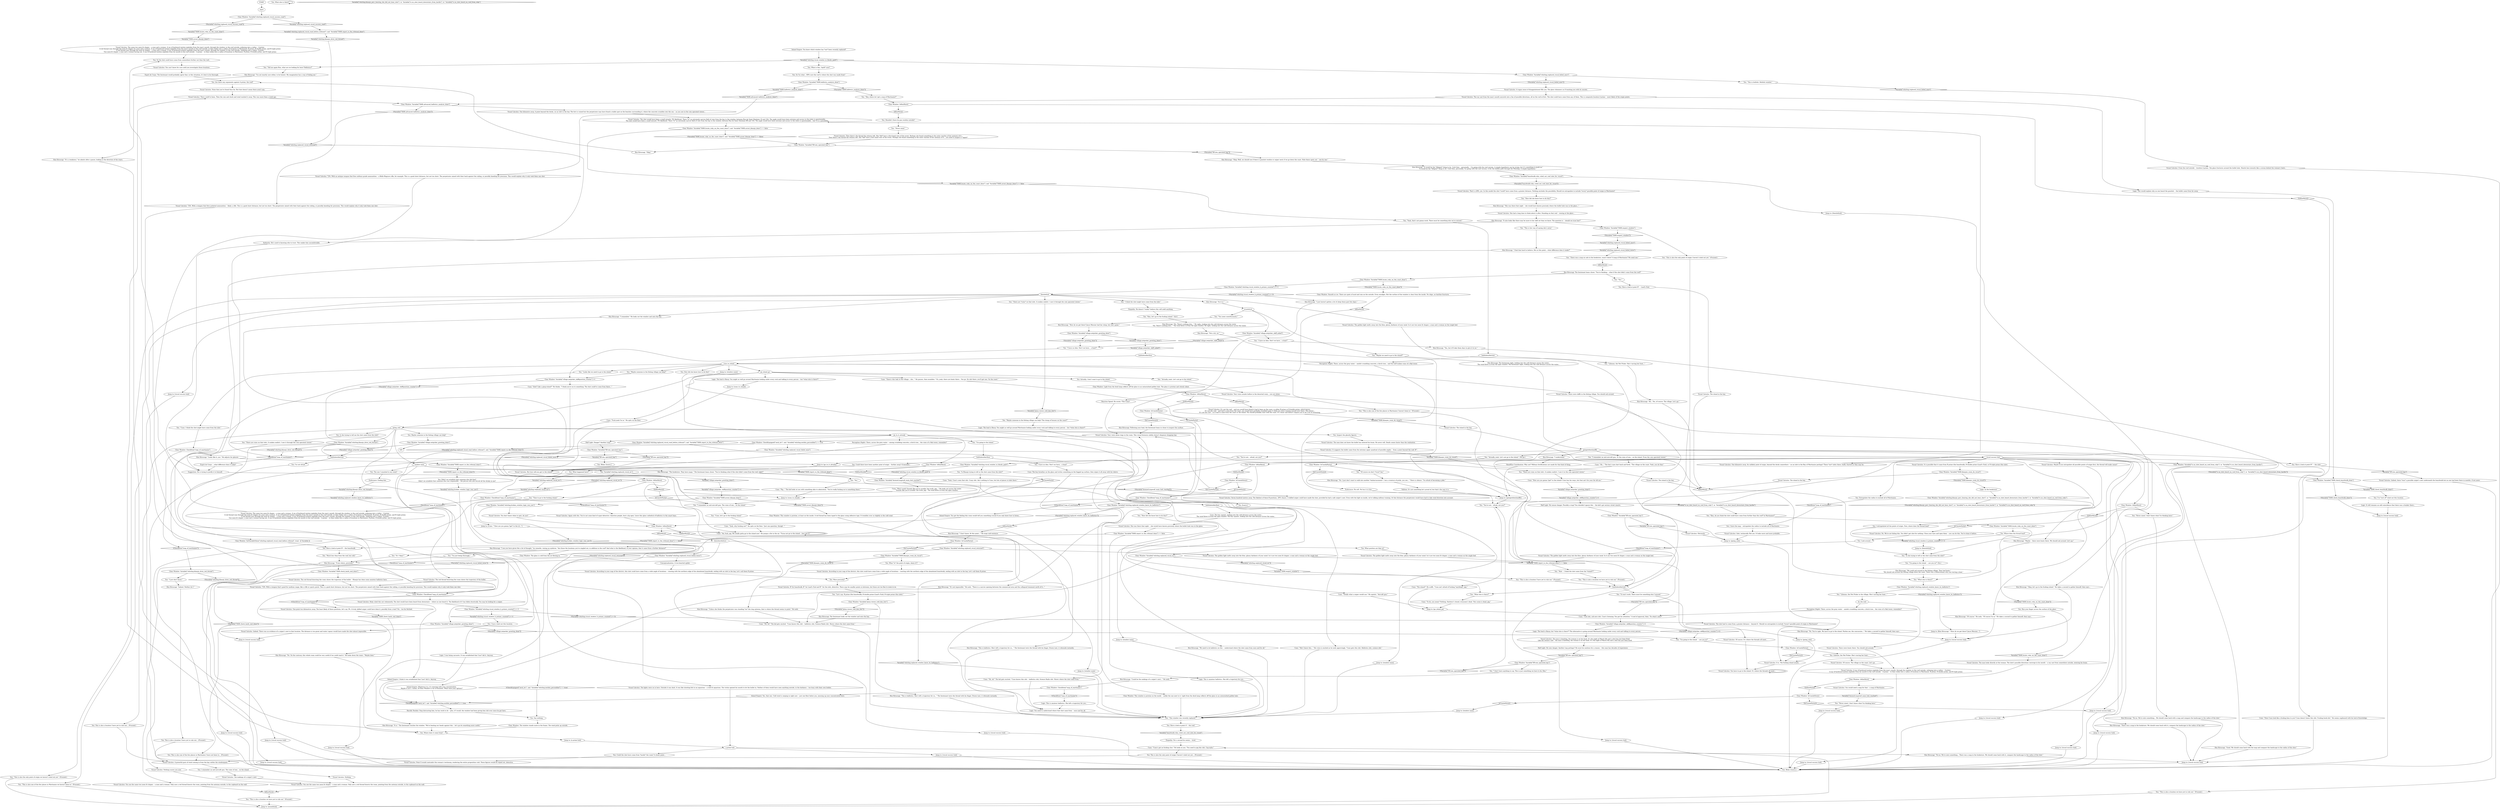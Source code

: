 # WHIRLING F3 / CLEAR WINDOW VISCAL DIFFICULT
# This window has been recently replaced. High perception to notice. This dialogue gets a viscal and becomes trivial once someone admits Assassination
# ==================================================
digraph G {
	  0 [label="START"];
	  1 [label="input"];
	  2 [label="Clear Window: IsCunoInParty()"];
	  3 [label="IsCunoInParty()", shape=diamond];
	  4 [label="!(IsCunoInParty())", shape=diamond];
	  5 [label="Cuno: \"Shit I know this...\" His voice is excited as he nods approvingly. \"Cuno gets this shit. Ballistics shit, science shit.\""];
	  6 [label="Kim Kitsuragi: \"Indeed. Neither do I.\""];
	  7 [label="Visual Calculus: A powerful gust of wind coming in from the bay rattles the windowpane."];
	  8 [label="Visual Calculus: A vague sense of disappointment fills you. The glass shimmers as if taunting you with its secrets."];
	  9 [label="Kim Kitsuragi: \"No. On the contrary, this whole room could be very useful if we could read it.\" He looks down the stairs. \"Maybe later.\""];
	  10 [label="Clear Window: The window stands mute in the frame. The wind picks up outside."];
	  11 [label="Visual Calculus: 72%. With an antique weapon that fires military-grade ammunition -- a Belle-Magrave rifle, for example. This is a good short distance, but not too short. The perpetrator aimed with their back against the railing, or possibly kneeling for precision. This would explain why it only took them one shot."];
	  12 [label="Kim Kitsuragi: The lieutenant leans closer. \"You're thinking -- what if the shot didn't come from the roof?\""];
	  13 [label="Visual Calculus: B' for boardwalk; B'' for Land's End and B''' for the islet, detective. There may be smaller points in between, but those are too fine to zoom in on."];
	  14 [label="Jump to: [viscal success hub]"];
	  15 [label="You: \"It's *okay*.\""];
	  16 [label="Visual Calculus: None that you've found thus far. But that doesn't mean there aren't any."];
	  17 [label="You: I've *sort of* ruled out this location."];
	  18 [label="You: \"Maybe we need to go to the island?\""];
	  19 [label="Jump to: [goingtotheislandffs]"];
	  20 [label="Visual Calculus: The makings of a sniper's nest."];
	  21 [label="bobthebuilderhub"];
	  22 [label="You: \"I think the shot might have come from the islet.\""];
	  23 [label="Visual Calculus: She had a long time to think about it after. Standing on that roof -- staring at the glass..."];
	  24 [label="Clear Window: Smooth as ice. There are spots of mud and rain on the outside. Even smudges. But the surface of the window is clear from the inside. No chips, no hairline fractures."];
	  25 [label="Logic: I was being sarcastic. It was established that *you* did it. Anyway."];
	  26 [label="Jump to: [window main]"];
	  27 [label="Kim Kitsuragi: \"It's a weakness,\" he admits after a pause, looking in the direction of the stairs."];
	  28 [label="You: Have a look at point B''' -- the islet."];
	  29 [label="Visual Calculus: The shot would have been a small miracle: 5% likelihood. There *is* an extremely narrow field of view from the bay to the window, between Rue de Saint Ghislaine 10 and 33A. The angle would have been extreme and access to the islets is questionable...\nThe shot would have been a small miracle: 5% likelihood. There *is* an extremely narrow field of view from the bay to the window, between Rue de Saint Ghislaine 8B and 33A. The angle would have been extreme and access to the islets is questionable... but! It is a possibility."];
	  30 [label="Visual Calculus: The shot had to come from a greater distance -- beyond A'. Should we extrapolate to include *every* possible point of origin in Martinaise?"];
	  31 [label="Kim Kitsuragi: \"It also looks like there may be more to her skill set than we know. The question is -- should we trust her?\""];
	  32 [label="You: \"Actually, yeah. Let's not go to the island.\" (No go.)"];
	  33 [label="Kim Kitsuragi: \"Yes, but it'll take them days to give it to us.\""];
	  34 [label="Kim Kitsuragi: \"I find that hard to believe. But at this point... what difference does it make?\""];
	  35 [label="You: \"I remember an anti-aircraft gun. Or the ruins of one... on the island. From the coin operated viewer.\""];
	  36 [label="You: \"Yes.\""];
	  37 [label="bobthebuilderfixes"];
	  38 [label="You: Is she trying to tell me the shot came from the islet?"];
	  39 [label="Jump to: [viscal success hub]"];
	  40 [label="Visual Calculus: You see the same two neon lit shapes -- a man and a woman. Only now a red thread bisects the room, pointing from the antenna outside, to the cupboard on the wall."];
	  41 [label="Horrific Necktie: Stop distracting him, he has work to do -- plus, if I recall, the window had been giving him shit ever since he got here."];
	  42 [label="Kim Kitsuragi: \"I'm not exactly sure either, to be honest. My imagination has a way of failing me.\""];
	  43 [label="You: \"Yes.\""];
	  44 [label="Jump to: [viscal success hub]"];
	  45 [label="You: More precisely?"];
	  46 [label="Visual Calculus: Indeed. There was no evidence of a sniper's nest in that location. The distance is too great and water vapour would have made the shot almost impossible."];
	  47 [label="Clear Window: Variable[\"whirling.viscal_window_b_primes_counted\"] >=3"];
	  48 [label="Variable[\"whirling.viscal_window_b_primes_counted\"] >=3", shape=diamond];
	  49 [label="!(Variable[\"whirling.viscal_window_b_primes_counted\"] >=3)", shape=diamond];
	  50 [label="You: \"You seem unenthusiastic.\""];
	  51 [label="Kim Kitsuragi: The lieutenant sighs, looking into the cold distance across the water...\nThe wind blows in from the open window. The lieutenant sighs, looking into the cold distance across the water... "];
	  52 [label="You: \"This is her way of saying she's sorry.\""];
	  53 [label="You: I extrapolated all the points of origin. Now, where does the thread lead?"];
	  54 [label="Jump to: [cuno_to_island]"];
	  55 [label="You: \"Actually, yeah. Let's not go to the island.\""];
	  56 [label="Cuno: \"The island?\" He scoffs. \"Cuno ain't afraid of fucking *anything*, pig.\""];
	  57 [label="Clear Window: IsCunoInParty()"];
	  58 [label="IsCunoInParty()", shape=diamond];
	  59 [label="!(IsCunoInParty())", shape=diamond];
	  60 [label="Visual Calculus: The island in the bay."];
	  61 [label="Clear Window: CheckItem(\"map_of_martinaise\")"];
	  62 [label="CheckItem(\"map_of_martinaise\")", shape=diamond];
	  63 [label="!(CheckItem(\"map_of_martinaise\"))", shape=diamond];
	  64 [label="Visual Calculus: The golden light melts away into the blue, glassy darkness of your mind. In it are two neon lit shapes: a man and a woman on the single bed."];
	  65 [label="You: What is this, *guilt* now?"];
	  66 [label="You: Could the shot have come from *inside* the room? A closer point..."];
	  67 [label="Visual Calculus: Point X would contradict the woman's testimony, rendering the entire proposition void. These figures would be wiped out, detective."];
	  68 [label="Clear Window: IsKimHere()"];
	  69 [label="IsKimHere()", shape=diamond];
	  70 [label="!(IsKimHere())", shape=diamond];
	  71 [label="You: \"I'm just being thorough.\""];
	  72 [label="Kim Kitsuragi: \"It would be the *diligent* thing to do. Until then -- personally -- I'm going with the roof version. A simple hypothesis can be wrong, but it's something to build on.\"\n\"It would be the *diligent* thing to do. Until then, personally, I'm going with the roof version. It fits the hidden path through the Whirling. A simple hypothesis.\""];
	  73 [label="Clear Window: This window is pristine, at least on the inside. A red thread has been taped to the glass using adhesive tape. It trembles ever so slightly in the cold wind."];
	  74 [label="Visual Calculus: The red thread bisecting the room shows the trajectory of the bullet."];
	  75 [label="Clear Window: Variable[\"TASK.check_boardwalk_done\"]"];
	  76 [label="Variable[\"TASK.check_boardwalk_done\"]", shape=diamond];
	  77 [label="!(Variable[\"TASK.check_boardwalk_done\"])", shape=diamond];
	  78 [label="Jump to: [viscal success hub]"];
	  79 [label="Kim Kitsuragi: \"She was there that night -- she would have known precisely where the bullet hole was in the glass...\""];
	  80 [label="Kim Kitsuragi: The lieutenant looks out the window and onto the bay."];
	  81 [label="Clear Window: Variable[\"village.netpicker_greeting_done\"]"];
	  82 [label="Variable[\"village.netpicker_greeting_done\"]", shape=diamond];
	  83 [label="!(Variable[\"village.netpicker_greeting_done\"])", shape=diamond];
	  84 [label="Kim Kitsuragi: \"Ah... Yes, of course. The village. Let's go.\""];
	  85 [label="Clear Window: IsCunoInParty()"];
	  86 [label="IsCunoInParty()", shape=diamond];
	  87 [label="!(IsCunoInParty())", shape=diamond];
	  88 [label="Kim Kitsuragi: \"No-no. We're onto something... We should come back with a map and compare the landscape to the radius of the shot.\""];
	  89 [label="Clear Window: Variable[\"XP.coin_operated_bay\"]"];
	  90 [label="Variable[\"XP.coin_operated_bay\"]", shape=diamond];
	  91 [label="!(Variable[\"XP.coin_operated_bay\"])", shape=diamond];
	  92 [label="Cuno: \"To do, you mean? Nothing. Harbour's closed, everyone's dead. This scene is dead, pig.\""];
	  93 [label="Cuno: \"Yeah, why fucking not?\" He spits on the floor. \"Just one question, though --\""];
	  94 [label="Jump to: [going_solo]"];
	  95 [label="You: \"I'm going to the island.\""];
	  96 [label="Clear Window: Variable[\"XP.coin_operated_bay\"]"];
	  97 [label="Variable[\"XP.coin_operated_bay\"]", shape=diamond];
	  98 [label="!(Variable[\"XP.coin_operated_bay\"])", shape=diamond];
	  99 [label="Clear Window: IsKimHere()"];
	  100 [label="IsKimHere()", shape=diamond];
	  101 [label="!(IsKimHere())", shape=diamond];
	  102 [label="Visual Calculus: The island in the bay."];
	  103 [label="Volition: It's not something he's proud of, but that's the way it is."];
	  104 [label="kimisherefailure"];
	  105 [label="Clear Window: IsKimHere()"];
	  106 [label="IsKimHere()", shape=diamond];
	  107 [label="!(IsKimHere())", shape=diamond];
	  108 [label="Clear Window: Variable[\"whirling.replaced_viscal_success_read\"]"];
	  109 [label="Variable[\"whirling.replaced_viscal_success_read\"]", shape=diamond];
	  110 [label="!(Variable[\"whirling.replaced_viscal_success_read\"])", shape=diamond];
	  111 [label="You: Extrapolate the radius to include all of Martinaise."];
	  112 [label="Visual Calculus: The man does not know the bullet has entered his brain. He never will. Death comes faster than the realization."];
	  113 [label="Visual Calculus: 72%. With a weapon that fires jacketed ammunition -- likely a rifle. This is a good short distance, but not too short. The perpetrator aimed with their back against the railing, or possibly kneeling for precision. This would explain why it only took them one shot."];
	  114 [label="Clear Window: Variable[\"TASK.ballistics_analysis_done\"]"];
	  115 [label="Variable[\"TASK.ballistics_analysis_done\"]", shape=diamond];
	  116 [label="!(Variable[\"TASK.ballistics_analysis_done\"])", shape=diamond];
	  117 [label="a prime hub"];
	  118 [label="You: \"This is also the only point of origin we haven't ruled out yet.\" (Proceed.)"];
	  119 [label="Clear Window: Variable[\"TASK.locate_ruby_on_the_coast_done\"]  and  Variable[\"TASK.arrest_klaasje_done\"] == false"];
	  120 [label="Variable[\"TASK.locate_ruby_on_the_coast_done\"]  and  Variable[\"TASK.arrest_klaasje_done\"] == false", shape=diamond];
	  121 [label="!(Variable[\"TASK.locate_ruby_on_the_coast_done\"]  and  Variable[\"TASK.arrest_klaasje_done\"] == false)", shape=diamond];
	  122 [label="You: \"This is also one of the few places in Martinaise we haven't been to.\" (Proceed.)"];
	  123 [label="Jump to: [go_island_go]"];
	  124 [label="Visual Calculus: Nothing scares you now."];
	  125 [label="Visual Calculus: Of course. The village on the coast. Let's go."];
	  126 [label="Clear Window: Variable[\"TASK.report_to_the_tribunal_done\"]"];
	  127 [label="Variable[\"TASK.report_to_the_tribunal_done\"]", shape=diamond];
	  128 [label="!(Variable[\"TASK.report_to_the_tribunal_done\"])", shape=diamond];
	  129 [label="Esprit de Corps: The lieutenant would probably agree that, in this situation, it's best to be thorough."];
	  130 [label="You: Look around."];
	  131 [label="You: \"Cuno. I think the shot might have come from the islet.\""];
	  132 [label="Inland Empire: You know which window has *not* been recently replaced?"];
	  133 [label="You: Didn't we establish that someone else did that?\nDidn't we establish that someone else was responsible -- the person who also forced all the drinks in me?"];
	  134 [label="Clear Window: Variable[\"whirling.replaced_viscal_failed_once\"]"];
	  135 [label="Variable[\"whirling.replaced_viscal_failed_once\"]", shape=diamond];
	  136 [label="!(Variable[\"whirling.replaced_viscal_failed_once\"])", shape=diamond];
	  137 [label="You: \"This is bullshit. Bullshit window.\""];
	  138 [label="Kim Kitsuragi: \"I see you have given this a lot of thought,\" he remarks, raising an eyebrow. \"Are those the locations you've singled out, in addition to the roof? And what is the likelihood, in your opinion, that it came from a further distance?\""];
	  139 [label="Clear Window: Variable[\"plaza.viewer_told_kim_fort\"]"];
	  140 [label="Variable[\"plaza.viewer_told_kim_fort\"]", shape=diamond];
	  141 [label="!(Variable[\"plaza.viewer_told_kim_fort\"])", shape=diamond];
	  142 [label="Kim Kitsuragi: \"This is ballistics. She's left a trajectory for us...\" The lieutenant tests the thread with his finger. Drawn taut, it rebounds instantly."];
	  143 [label="Kim Kitsuragi: \"I don't know. At this point...\" He stops mid-sentence."];
	  144 [label="Kim Kitsuragi: \"No. I just don't want to walk into another *embarrassment*. I am a creature of pride, you see...\" There is silence. \"I'm afraid of becoming a joke.\""];
	  145 [label="Clear Window: Variable[\"whirling.viscal_window_ie_blackc_guilt\"]"];
	  146 [label="Variable[\"whirling.viscal_window_ie_blackc_guilt\"]", shape=diamond];
	  147 [label="!(Variable[\"whirling.viscal_window_ie_blackc_guilt\"])", shape=diamond];
	  148 [label="You: \"Is Klaasje trying to tell us the shot came from the islet?\""];
	  149 [label="You: How did she know how to do this?"];
	  150 [label="You: This is also a location I have yet to rule out... (Proceed.)"];
	  151 [label="Jump to: [viscal success hub]"];
	  152 [label="You: So the shot could have come from somewhere further out than the roof..."];
	  153 [label="Visual Calculus: It is possible that it came from B prime (the boardwalk), B double prime (Land's End), or B triple prime (the islet)."];
	  154 [label="Visual Calculus: You can't know for sure until you investigate those locations."];
	  155 [label="Clear Window: Variable[\"TASK.klaasjes_room_do_viscal\"]"];
	  156 [label="Variable[\"TASK.klaasjes_room_do_viscal\"]", shape=diamond];
	  157 [label="!(Variable[\"TASK.klaasjes_room_do_viscal\"])", shape=diamond];
	  158 [label="Visual Calculus: The island in the bay."];
	  159 [label="Logic: In the bookstore!"];
	  160 [label="Clear Window: CheckEquipped(\"neck_tie\")  and  Variable[\"whirling.necktie_personified\"] == true"];
	  161 [label="CheckEquipped(\"neck_tie\")  and  Variable[\"whirling.necktie_personified\"] == true", shape=diamond];
	  162 [label="!(CheckEquipped(\"neck_tie\")  and  Variable[\"whirling.necktie_personified\"] == true)", shape=diamond];
	  163 [label="Clear Window: Variable[\"whirling.replaced_viscal_failed_once\"]"];
	  164 [label="Variable[\"whirling.replaced_viscal_failed_once\"]", shape=diamond];
	  165 [label="!(Variable[\"whirling.replaced_viscal_failed_once\"])", shape=diamond];
	  166 [label="viscal success hub"];
	  167 [label="You: Blink. [Leave.]"];
	  168 [label="Jump to: [viscal success hub]"];
	  169 [label="Visual Calculus: It suggests the bullet came from the extreme upper quadrant of possible angles -- from a point beyond the roof: B'''."];
	  170 [label="Jump to: [theislethub]"];
	  171 [label="Suggestion: He is trying to justify it to himself."];
	  172 [label="goingtotheislandffs"];
	  173 [label="You: \"You're not... afraid, are you?\""];
	  174 [label="You: Actually, I don't want to go to the island."];
	  175 [label="Half Light: Danger? Another trap?"];
	  176 [label="Visual Calculus: The man is kneeling, the woman is on her back. It's the night of March 4th and a shot has just been fired.\nLike the witness said -- the man is kneeling, the woman is on her back. It's the night of March 4th and a shot has just been fired. "];
	  177 [label="Visual Calculus: The golden light melts away into the blue, glassy darkness of your mind. In it are two neon lit shapes: a man and a woman on the single bed."];
	  178 [label="Clear Window: Variable[\"whirling.klaasje_drew_red_thread\"]"];
	  179 [label="Variable[\"whirling.klaasje_drew_red_thread\"]", shape=diamond];
	  180 [label="!(Variable[\"whirling.klaasje_drew_red_thread\"])", shape=diamond];
	  181 [label="You: \"I just don't know.\""];
	  182 [label="Authority: He's used to knowing who to trust. This makes him uncomfortable."];
	  183 [label="You: This is also a location I have yet to rule out... (Proceed.)"];
	  184 [label="You: Inspect the ghostly figures."];
	  185 [label="Kim Kitsuragi: \"There was a map in the bookstore. We should come back with it, compare the landscape to the radius of the shot.\""];
	  186 [label="You: Have a look at point B'' -- Land's End."];
	  187 [label="Jump to: [viscal success hub]"];
	  188 [label="You: Are there any arguments against A prime, the roof?"];
	  189 [label="Jump to: [viscal success hub]"];
	  190 [label="You: I have ruled out this location."];
	  191 [label="Jump to: [viscal success hub]"];
	  192 [label="You: \"What else is there?\""];
	  193 [label="You: \"You're not... afraid, are you?\""];
	  194 [label="Kim Kitsuragi: \"I understand.\""];
	  195 [label="Kim Kitsuragi: \"Could be the makings of a sniper's nest...\" He nods."];
	  196 [label="Cuno: \"Oh...\" The boy's eyes dart back and forth. \"The village on the coast. Yeah, you do that.\""];
	  197 [label="do_the_hub"];
	  198 [label="Clear Window: Variable[\"village.netpicker_skiffquestion_counter\"] >1"];
	  199 [label="Variable[\"village.netpicker_skiffquestion_counter\"] >1", shape=diamond];
	  200 [label="!(Variable[\"village.netpicker_skiffquestion_counter\"] >1)", shape=diamond];
	  201 [label="Logic: The lead is flimsy, but *what else is there*? The alternative is going around Martinaise looking under every rock and talking to every person."];
	  202 [label="You: I remember an anti-aircraft gun. The ruins of one... on the island."];
	  203 [label="Clear Window: Variable[\"whirling.replaced_viscal_read_before_tribunal\"]  and  Variable[\"TASK.report_to_the_tribunal_done\"]"];
	  204 [label="Variable[\"whirling.replaced_viscal_read_before_tribunal\"]  and  Variable[\"TASK.report_to_the_tribunal_done\"]", shape=diamond];
	  205 [label="!(Variable[\"whirling.replaced_viscal_read_before_tribunal\"]  and  Variable[\"TASK.report_to_the_tribunal_done\"])", shape=diamond];
	  206 [label="Kim Kitsuragi: \"We need to do ballistics on this -- understand where the shot came from once and for all.\""];
	  207 [label="Visual Calculus: It's not the roof -- and you would have found it had it been on the coast, in either B prime or B double prime, which leaves...\nIt's not the roof -- and had it come from the coast, you would have probably stumbled upon it while you were running around over there. This leaves...\nIt's not the roof -- so it had to come from the coast or the island. You should probably start with the coast. It's closer and doesn't require you to do a lot of swimming."];
	  208 [label="Visual Calculus: According to your map of the district, this shot could have come from a wide angle of locations -- starting with the northern edge of the abandoned boardwalk, ending with an islet in the bay. Let's call them B prime."];
	  209 [label="Visual Calculus: Islet, technically. But yes. It looks more and more probable."];
	  210 [label="You: \"This is also a location we have yet to rule out.\" (Proceed.)"];
	  211 [label="Jump to: [window main]"];
	  212 [label="You: Say nothing."];
	  213 [label="You: What position are they in?"];
	  214 [label="Visual Calculus: According to your map of the district, this shot could have come from a wide angle of locations -- starting with the northern edge of the abandoned boardwalk, ending with an islet in the bay. Let's call them B prime."];
	  215 [label="You: I have the map -- extrapolate the radius to include all of Martinaise."];
	  216 [label="Clear Window: Variable[\"tc.no_shot_heard_on_roof_from_ruby\"]  or  Variable[\"tc.no_shot_heard_downstairs_from_hardie\"]"];
	  217 [label="Variable[\"tc.no_shot_heard_on_roof_from_ruby\"]  or  Variable[\"tc.no_shot_heard_downstairs_from_hardie\"]", shape=diamond];
	  218 [label="!(Variable[\"tc.no_shot_heard_on_roof_from_ruby\"]  or  Variable[\"tc.no_shot_heard_downstairs_from_hardie\"])", shape=diamond];
	  219 [label="Jump to: [viscal success hub]"];
	  220 [label="Clear Window: Variable[\"XP.coin_operated_bay\"]"];
	  221 [label="Variable[\"XP.coin_operated_bay\"]", shape=diamond];
	  222 [label="!(Variable[\"XP.coin_operated_bay\"])", shape=diamond];
	  223 [label="Kim Kitsuragi: \"Okay.\""];
	  224 [label="Visual Calculus: Then there's the thread the witness left. She *did* have a first-hand view of the event. Perhaps she found something in the outer reaches of her memory of it...\nThen there's the thread the witness left. She *did* have a first hand view of the event. Perhaps she found something in the outer reaches of her memory of it... you need to inspect it *again*."];
	  225 [label="You: \"Yeah, that's not gonna work. There must be something else we've missed.\""];
	  226 [label="Clear Window: Variable[\"village.netpicker_skiff_asked\"]"];
	  227 [label="Variable[\"village.netpicker_skiff_asked\"]", shape=diamond];
	  228 [label="!(Variable[\"village.netpicker_skiff_asked\"])", shape=diamond];
	  229 [label="You: \"I have no idea. Don't we have... a boat?\""];
	  230 [label="Perception (Sight): There, across the grey water -- amidst crumbling concrete, a birch tree... and the half-sunken ruins of a flak tower."];
	  231 [label="Clear Window: Variable[\"XP.coin_operated_bay\"]"];
	  232 [label="Variable[\"XP.coin_operated_bay\"]", shape=diamond];
	  233 [label="!(Variable[\"XP.coin_operated_bay\"])", shape=diamond];
	  234 [label="You: \"I don't have anything to say. This is just something we have to do, Kim.\""];
	  235 [label="Kim Kitsuragi: \"Good. We should come back with the map and compare the landscape to the radius of the shot.\""];
	  236 [label="Cuno: \"Pig...\" The kid looks at you with something akin to admiration. \"You're really fucking on to something there.\""];
	  237 [label="Cuno: \"Yeah, Cuno's seen that shit. Crazy shit. Ain't nothing to Cuno, but lots of places to hide there.\""];
	  238 [label="Cuno: \"How are you gonna *get* to the island? Cuno has his ways, but that ain't for your fat old ass.\""];
	  239 [label="Cuno: \"Aw, fuck, pig. We totally gotta go to the island now.\" He pumps a fist in the air. \"Tryna not go to the island... Just one Q.\""];
	  240 [label="Visual Calculus: Your voice sounds hollow in the deserted room... you are alone."];
	  241 [label="Jump to: [viscal success hub]"];
	  242 [label="Visual Calculus: A ray of backward motion explodes from the man's mouth: through the window, to the roof outside, widening into a radius -- A prime.\nA ray of backward motion explodes from his mouth to the roof outside -- A prime -- to then widen into a radius of locations in Martinaise: B prime, B double prime, and B triple prime."];
	  243 [label="Logic: You need to understand where that shot came from -- once and for all."];
	  244 [label="Kim Kitsuragi: Following your lead, the lieutenant leans in closer to inspect the surface."];
	  245 [label="Clear Window: Variable[\"whirling.replaced_viscal_wc\"]"];
	  246 [label="Variable[\"whirling.replaced_viscal_wc\"]", shape=diamond];
	  247 [label="!(Variable[\"whirling.replaced_viscal_wc\"])", shape=diamond];
	  248 [label="Inland Empire: Whatever it is, it's messing with your concentration.\nMaybe it isn't. I mean, 24 Hour Window is out of business. What were your options?"];
	  249 [label="You: So I'm what... 80% sure the roof is where the shot was made from?"];
	  250 [label="Clear Window: Variable[\"TASK.advanced_ballistics_analysis_done\"]"];
	  251 [label="Variable[\"TASK.advanced_ballistics_analysis_done\"]", shape=diamond];
	  252 [label="!(Variable[\"TASK.advanced_ballistics_analysis_done\"])", shape=diamond];
	  253 [label="Visual Calculus: One kilometre away. A point beyond the docks, on an islet in the bay. The fort is ruined but the perpetrator may have found a stable spot on the beaches surrounding it, where the concrete crumbles into the sea -- as you saw in the coin operated viewer..."];
	  254 [label="Visual Calculus: Indeed, there *was* a possible sniper's nest underneath the boardwalk but no one had been there in months, if not years."];
	  255 [label="Logic: It still remains an odd coincidence that there was a bunker there..."];
	  256 [label="You: \"This is also a location we have yet to rule out.\" (Proceed.)"];
	  257 [label="Kim Kitsuragi: \"So it is.\""];
	  258 [label="Jump to: [arandohub]"];
	  259 [label="You: \"Kim, let's go to the fucking island.\" (Go!)"];
	  260 [label="Kim Kitsuragi: \"Okay, let's go to the fucking island.\" He takes a second to gather himself, then says..."];
	  261 [label="Kim Kitsuragi: \"No. There's nothing else...\" He sighs, looking into the cold distance across the water.\n\"No. There's nothing else...\" The wind blows in from the open window. He sighs, looking into the cold distance across the water.
"];
	  262 [label="bobthebuilderhub"];
	  263 [label="You: \"I have no idea. Don't we have... a boat?\""];
	  264 [label="You: \"What else is there?\""];
	  265 [label="Logic: The lead is flimsy. You might as well go around Martinaise looking under every rock and talking to every person -- but *what else is there*?"];
	  266 [label="Visual Calculus: She was there that night -- she would have known precisely where the bullet hole was in the glass."];
	  267 [label="go_to_it_already"];
	  268 [label="Visual Calculus: But how will you get to the island?"];
	  269 [label="Visual Calculus: You have to go to the island. It's where the threads all meet..."];
	  270 [label="Clear Window: Light from the desk lamp reflects off the glass in an untarnished golden halo. The glass is pristine and utterly silent."];
	  271 [label="Visual Calculus: The same two neon lit shapes -- a man and a woman. A ray of backward motion explodes from the man's mouth, through the window, to the roof outside, widening into a radius -- A prime.\nA red thread runs through the neon lit shapes of a man and a woman. A ray of backward motion explodes from the man's mouth to the roof outside, to then widen into a radius of locations in Martinaise: B prime, B double prime, and B triple prime.\nA red thread runs through the neon lit shapes -- a man and a woman. A ray of backward motion explodes from the man's mouth, through the window, to the roof outside, widening into a radius: A prime.\nTwo neon-lit shapes: a man and a woman having sex. A ray of backward motion explodes from his mouth to the roof outside -- A prime -- to then widen into a radius of locations in Martinaise: B prime, B double prime, and B triple prime."];
	  272 [label="Esprit de Corps: ...what difference does it make?"];
	  273 [label="Clear Window: IsCunoInParty()"];
	  274 [label="IsCunoInParty()", shape=diamond];
	  275 [label="!(IsCunoInParty())", shape=diamond];
	  276 [label="Clear Window: Variable[\"whirling.replaced_viscal_returned\"]"];
	  277 [label="Variable[\"whirling.replaced_viscal_returned\"]", shape=diamond];
	  278 [label="!(Variable[\"whirling.replaced_viscal_returned\"])", shape=diamond];
	  279 [label="Visual Calculus: The golden light melts away into the blue, glassy darkness of your mind. In it are two neon lit shapes: a man and a woman on the single bed."];
	  280 [label="Visual Calculus: The same two neon lit shapes -- a man and a woman. A ray of backward motion explodes from the man's mouth, through the window, to the roof outside, widening into a radius -- A prime.\nA red thread runs through the neon lit shapes of a man and a woman. A ray of backward motion explodes from the man's mouth to the roof outside, to then widen into a radius of locations in Martinaise: B prime, B double prime, and B triple prime.\nA red thread runs through the neon lit shapes -- a man and a woman. A ray of backward motion explodes from the man's mouth, through the window, to the roof outside, widening into a radius: A prime.\nTwo neon-lit shapes: a man and a woman having sex. A ray of backward motion explodes from his mouth to the roof outside -- A prime -- to then widen into a radius of locations in Martinaise: B prime, B double prime, and B triple prime."];
	  281 [label="Inland Empire: You get the feeling this room would tell you something crucial if you only knew how to listen..."];
	  282 [label="Visual Calculus: The ray cast from the man's mouth unravels into a fan of possible directions, all on the roof at first. The shot could have come from any of them. This is composite location A prime -- most likely of the origin points."];
	  283 [label="Visual Calculus: That's a 28%, yes. In this model the shot *could* have come from a greater distance. Nothing excludes the possibility. Should we extrapolate to include *every* possible point of origin in Martinaise?"];
	  284 [label="Visual Calculus: The lights were on in here. Outside it was dark. It was like shooting fish in an aquarium -- a well lit aquarium. The victim opened his mouth to let the bullet in. Neither of them would have seen anything outside, in the darkness -- too busy with their own bodies."];
	  285 [label="Clear Window: CheckItem(\"map_of_martinaise\")"];
	  286 [label="CheckItem(\"map_of_martinaise\")", shape=diamond];
	  287 [label="!(CheckItem(\"map_of_martinaise\"))", shape=diamond];
	  288 [label="Visual Calculus: Ruby ruled this out vehemently. The shot would have been heard from downstairs -- where no one heard it. The likelihood of A' has fallen drastically. You may be looking for a sniper."];
	  289 [label="Empathy: For a second he seems... tired."];
	  290 [label="arandohub"];
	  291 [label="Cuno: \"Cuno's got no fucking clue.\" He looks at you. \"You need to pig this shit. Cop-style.\""];
	  292 [label="Cuno: \"Totally what a sniper would use.\" He squints. \"Aircraft gun.\""];
	  293 [label="You: \"Cuno, let's go to the fucking island.\""];
	  294 [label="Cuno: \"Fuck yeah I'm in.\" He spits on the floor."];
	  295 [label="Clear Window: IsCunoInParty()"];
	  296 [label="IsCunoInParty()", shape=diamond];
	  297 [label="!(IsCunoInParty())", shape=diamond];
	  298 [label="You: Lilienne, the Net Picker. She's tarring her boat..."];
	  299 [label="You: I have no idea. Don't we have... a boat?"];
	  300 [label="Jump to: [go_to_it_already]"];
	  301 [label="Visual Calculus: You see the same two neon lit shapes -- a man and a woman. Only now a red thread bisects the room, pointing from the antenna outside, to the cupboard on the wall."];
	  302 [label="Logic: This is amateur ballistics. She left a trajectory for you..."];
	  303 [label="Clear Window: Variable[\"TASK.klaasjes_room_do_viscal\"]"];
	  304 [label="Variable[\"TASK.klaasjes_room_do_viscal\"]", shape=diamond];
	  305 [label="!(Variable[\"TASK.klaasjes_room_do_viscal\"])", shape=diamond];
	  306 [label="You: What *is* the point of origin, damn it!?"];
	  307 [label="Kim Kitsuragi: \"It's not impossible.\" He nods. \"There is a narrow opening between the commercial area and the collapsed tenement north of it...\""];
	  308 [label="Empathy: He doesn't *really* believe this will yield anything."];
	  309 [label="Reaction Speed: He wrote: *The Cunn*."];
	  310 [label="Clear Window: This window is pristine on the inside -- unlike the one next to it. Light from the desk lamp reflects off the glass in an untarnished golden halo."];
	  311 [label="You: Run your finger across the surface of the glass."];
	  312 [label="You: The one I smashed in my room?"];
	  313 [label="You: \"Tell me again Kim, what are we looking for here? Ballistics?\""];
	  314 [label="Kim Kitsuragi: \"It is.\" The lieutenant touches the window. \"We're beating our heads against this -- let's go do something more useful.\""];
	  315 [label="Visual Calculus: From the roof outside -- location A prime. The glass fractures around the bullet hole. Shards face inwards like a corona behind the woman's back..."];
	  316 [label="Jump to: [a prime hub]"];
	  317 [label="Visual Calculus: There could've been. Then the rain and slush and wind washed it away. This was more than a week ago."];
	  318 [label="You: \"Never mind.\""];
	  319 [label="Clear Window: Variable[\"TASK.check_lands_end_done\"]"];
	  320 [label="Variable[\"TASK.check_lands_end_done\"]", shape=diamond];
	  321 [label="!(Variable[\"TASK.check_lands_end_done\"])", shape=diamond];
	  322 [label="Visual Calculus: The red thread bisecting the room shows the trajectory of the bullet -- Klaasje has done some amateur ballistics here."];
	  323 [label="Jump to: [Kim Kitsuragi: \"\"How do we get there? Joyce Messier...\"]"];
	  324 [label="Kim Kitsuragi: \"Not a lot, no.\""];
	  325 [label="Clear Window: Variable[\"whirling.replaced_window_know_its_ballistics\"]"];
	  326 [label="Variable[\"whirling.replaced_window_know_its_ballistics\"]", shape=diamond];
	  327 [label="!(Variable[\"whirling.replaced_window_know_its_ballistics\"])", shape=diamond];
	  328 [label="You: \"Lilienne, the Net Picker in the village. She's tarring her boat...\""];
	  329 [label="Cuno: The boy squints, looking into the cold distance across the water...\nThe wind blows in from the open window. The boy squints, looking into the cold distance across the water... "];
	  330 [label="Clear Window: Variable[\"village.netpicker_greeting_done\"]"];
	  331 [label="Variable[\"village.netpicker_greeting_done\"]", shape=diamond];
	  332 [label="!(Variable[\"village.netpicker_greeting_done\"])", shape=diamond];
	  333 [label="You: This is also one of the few places in Martinaise I have not been to... (Proceed.)"];
	  334 [label="You: Maybe someone in the fishing village can help?"];
	  335 [label="You: I'm not afraid."];
	  336 [label="Perception (Sight): There, across the grey water -- among crumbling concrete, a birch tree... the ruins of a flak tower, remember?"];
	  337 [label="You: Blink. [Leave.]"];
	  338 [label="Clear Window: IsKimHere()"];
	  339 [label="IsKimHere()", shape=diamond];
	  340 [label="!(IsKimHere())", shape=diamond];
	  341 [label="Jump to: [window main]"];
	  342 [label="You: Where does it come from?"];
	  343 [label="Visual Calculus: 72%. With a weapon that's good for medium range, like a rifle or sports pistol. This is a good short distance, but not too short. The perpetrator aimed with their back against the railing, or possibly kneeling for precision. This would explain why it only took them one shot."];
	  344 [label="You: \"Hey, where do I get a map of Martinaise?\""];
	  345 [label="Visual Calculus: Seven hundred metres away. The likeliest of these B positions, 20% chance. A skilled sniper could have made the shot, provided he had a safe sniper's nest. Even with the light on inside, we're talking military training. At that distance the perpetrator would have had to take wind direction into account."];
	  346 [label="You: \"Much less than from the roof, but still.\""];
	  347 [label="Clear Window: The glass is cold from the air flowing in."];
	  348 [label="Visual Calculus: The man looks directly at the woman. The shot's possible directions converge in his mouth -- a ray cast from somewhere outside, entering his brain."];
	  349 [label="Half Light: He sees danger. Another trap perhaps? He must be cautious for a reason -- this man has decades of experience."];
	  350 [label="Clear Window: Variable[\"whirling.replaced_window_know_its_ballistics\"]"];
	  351 [label="Variable[\"whirling.replaced_window_know_its_ballistics\"]", shape=diamond];
	  352 [label="!(Variable[\"whirling.replaced_window_know_its_ballistics\"])", shape=diamond];
	  353 [label="You: \"How did she know how to do this?\""];
	  354 [label="go_island_go"];
	  355 [label="Cuno: \"Cool shit, sub-zero shit. Cuno's listening. You got his attention.\" A nod of approval, then: \"So what's next?\""];
	  356 [label="bobthebuilderhub"];
	  357 [label="You: \"I'm going to the island  -- are you in?\""];
	  358 [label="going_solo"];
	  359 [label="Visual Calculus: It is. The fucking island awaits."];
	  360 [label="Visual Calculus: Nothing."];
	  361 [label="You: What else is there?"];
	  362 [label="Clear Window: IsKimHere()"];
	  363 [label="IsKimHere()", shape=diamond];
	  364 [label="!(IsKimHere())", shape=diamond];
	  365 [label="You: What happened here?"];
	  366 [label="You: Variable[\"whirling.replaced_viscal_wc\"]"];
	  367 [label="Variable[\"whirling.replaced_viscal_wc\"]", shape=diamond];
	  368 [label="!(Variable[\"whirling.replaced_viscal_wc\"])", shape=diamond];
	  369 [label="Jump to: [window main]"];
	  370 [label="Visual Calculus: Your voice alone rings in the room. This visual forensics ability doesn't dispense shopping tips."];
	  371 [label="Jump to: [viscal success hub]"];
	  372 [label="Clear Window: Variable[\"whirling.klaasje_perc_hearing_she_did_not_hear_shot\"]  or  Variable[\"tc.no_shot_heard_downstairs_from_hardie\"]  or  Variable[\"tc.no_shot_heard_on_roof_from_ruby\"]"];
	  373 [label="Variable[\"whirling.klaasje_perc_hearing_she_did_not_hear_shot\"]  or  Variable[\"tc.no_shot_heard_downstairs_from_hardie\"]  or  Variable[\"tc.no_shot_heard_on_roof_from_ruby\"]", shape=diamond];
	  374 [label="!(Variable[\"whirling.klaasje_perc_hearing_she_did_not_hear_shot\"]  or  Variable[\"tc.no_shot_heard_downstairs_from_hardie\"]  or  Variable[\"tc.no_shot_heard_on_roof_from_ruby\"])", shape=diamond];
	  375 [label="Kim Kitsuragi: \"Maybe -- there were boats there. We should ask around. Let's go.\""];
	  376 [label="Logic: The lead is flimsy. You might as well go around Martinaise looking under every rock and talking to every person -- but *what else is there*?"];
	  377 [label="Clear Window: IsKimHere()"];
	  378 [label="IsKimHere()", shape=diamond];
	  379 [label="!(IsKimHere())", shape=diamond];
	  380 [label="Jump to: [Cuno: \"\"How are you gonna *get* to the isl...\"]"];
	  381 [label="You: \"Time to go to the fucking island.\""];
	  382 [label="Cuno: \"Oh, oh!\" The kid gets excited. \"Cuno knows this shit -- ballistics shit, Science Radio shit. Shows where the shot came from.\""];
	  383 [label="Kim Kitsuragi: \"This is ballistics. She's left a trajectory for us...\" The lieutenant tests the thread with his finger. Drawn taut, it rebounds instantly."];
	  384 [label="You: \"This is also a location we have yet to rule out.\" (Proceed.)"];
	  385 [label="Visual Calculus: The golden light melts away into the blue, glassy darkness of your mind. In it are two neon lit shapes: a man and a woman on the single bed."];
	  386 [label="Visual Calculus: Again with this. You're not some kind of super-detective. Question people, bust a lip open. Leave this glass cathedral of ballistics to the smart boys."];
	  387 [label="Jump to: [viscal success hub]"];
	  388 [label="You: \"How did she know how to do this?\""];
	  389 [label="Jump to: [viscal success hub]"];
	  390 [label="Kim Kitsuragi: \"Of course.\" He nods. \"Of course I'm in.\" He takes a second to gather himself, then says..."];
	  391 [label="Kim Kitsuragi: \"We could ask around in the fishing village. They had boats.\"\n\"We should ask around the fishing village down the coast. There was a fisherwoman who was tarring a boat.\""];
	  392 [label="Cuno: \"Does Cuno look like a fucking bino to you? Cuno doesn't know this shit. Fucking book-shit.\" He seems unpleased with his lack of knowledge."];
	  393 [label="Jump to: [window main]"];
	  394 [label="Clear Window: Variable[\"doomed.mapwall_main_hub_reached\"]"];
	  395 [label="Variable[\"doomed.mapwall_main_hub_reached\"]", shape=diamond];
	  396 [label="!(Variable[\"doomed.mapwall_main_hub_reached\"])", shape=diamond];
	  397 [label="Cuno: \"Won't work? Sounds like you're avoidin' the truth, pig...\" He looks out across the water.\n\"Sounds like you're avoidin' the truth, pig.\" The wind blows in from the open window."];
	  398 [label="Jump to: [going_solo]"];
	  399 [label="Clear Window: Variable[\"TASK.report_to_the_tribunal_done\"] == false"];
	  400 [label="Variable[\"TASK.report_to_the_tribunal_done\"] == false", shape=diamond];
	  401 [label="!(Variable[\"TASK.report_to_the_tribunal_done\"] == false)", shape=diamond];
	  402 [label="Logic: This is amateur ballistics. She left a trajectory for you..."];
	  403 [label="Endurance: He will. He has it in him."];
	  404 [label="Hand/Eye Coordination: Why not? Military fortifications are made for that kind of thing."];
	  405 [label="Clear Window: CheckItem(\"map_of_martinaise\")"];
	  406 [label="CheckItem(\"map_of_martinaise\")", shape=diamond];
	  407 [label="!(CheckItem(\"map_of_martinaise\"))", shape=diamond];
	  408 [label="Inland Empire: Yes, that one. Cold wind is seeping in right now -- just one floor below you, messing up your concentration here."];
	  409 [label="Endurance: Ending him."];
	  410 [label="Clear Window: IsKimHere()"];
	  411 [label="IsKimHere()", shape=diamond];
	  412 [label="!(IsKimHere())", shape=diamond];
	  413 [label="Visual Calculus: You would need a map for that -- a map of Martinaise."];
	  414 [label="Visual Calculus: One-point-two kilometres away. The least likely of these positions, let's say 3%. A truly skilled sniper could have done it, possibly from a tent? No... too far fetched."];
	  415 [label="Visual Calculus: The island in the bay."];
	  416 [label="Kim Kitsuragi: \"Unless she thinks the perpetrator was standing *on* the ring antenna, that is where the thread seems to point.\" He nods."];
	  417 [label="You: \"I'm going to the island  -- are you in?\" (Go.)"];
	  418 [label="Clear Window: IsKimHere()"];
	  419 [label="IsKimHere()", shape=diamond];
	  420 [label="!(IsKimHere())", shape=diamond];
	  421 [label="You: \"Never mind, I don't know what I'm thinking here.\""];
	  422 [label="bobthebuilderfixes"];
	  423 [label="Half Light: He senses danger. Possibly a trap? You shouldn't ignore this -- the kid's got serious street smarts."];
	  424 [label="Jump to: [cuno_to_island]"];
	  425 [label="You: This is also the only point of origin I haven't ruled out yet... (Proceed.)"];
	  426 [label="Clear Window: Variable[\"whirling.klaasje_drew_red_thread\"]"];
	  427 [label="Variable[\"whirling.klaasje_drew_red_thread\"]", shape=diamond];
	  428 [label="!(Variable[\"whirling.klaasje_drew_red_thread\"])", shape=diamond];
	  429 [label="Clear Window: SetVariableValue(\"whirling.replaced_viscal_read_before_tribunal\", true) --[[ Variable[ ]]"];
	  430 [label="You: \"Wait -- I think the shot came from the *island*?\""];
	  431 [label="window main"];
	  432 [label="You: \"This window was recently replaced.\""];
	  433 [label="Inland Empire: I think it was established that *you* did it. Anyway."];
	  434 [label="Clear Window: Variable[\"whirling.replaced_viscal_failed_twice\"]"];
	  435 [label="Variable[\"whirling.replaced_viscal_failed_twice\"]", shape=diamond];
	  436 [label="!(Variable[\"whirling.replaced_viscal_failed_twice\"])", shape=diamond];
	  437 [label="Conceptualization: A two-hearted spider."];
	  438 [label="You: Have a look at point B' -- the boardwalk."];
	  439 [label="Visual Calculus: One kilometre away. An unlikely point of origin, beyond the docks somewhere -- on an islet in the Bay of Martinaise perhaps? There *are* islets there, badly charted as they may be."];
	  440 [label="Kim Kitsuragi: \"Okay. Well, we should see if there is gunshot residue or sniper nests if we go down the coast. Rule these spots out -- one by one.\""];
	  441 [label="Kim Kitsuragi: \"From where, precisely?\""];
	  442 [label="Clear Window: Variable[\"TASK.locate_ruby_on_the_coast_done\"]"];
	  443 [label="Variable[\"TASK.locate_ruby_on_the_coast_done\"]", shape=diamond];
	  444 [label="!(Variable[\"TASK.locate_ruby_on_the_coast_done\"])", shape=diamond];
	  445 [label="You: Where does the thread lead?"];
	  446 [label="Visual Calculus: Maybe if you extrapolate all possible points of origin first, the thread will make sense?"];
	  447 [label="Kim Kitsuragi: \"I just haven't gotten a lot of sleep these past few days.\""];
	  448 [label="Kim Kitsuragi: \"How do we get there? Joyce Messier had her sloop, but she's gone.\""];
	  449 [label="Jump to: [viscal success hub]"];
	  450 [label="You: \"There are ruins on that islet. A sunken seafort. I saw it in the coin operated viewer.\""];
	  451 [label="You: \"Maybe someone in the fishing village can help?\""];
	  452 [label="You: \"It won't work. There must be something else I missed.\""];
	  453 [label="Perception (Sight): There, across the grey water -- amidst crumbling concrete, a birch tree... the ruins of a flak tower, remember?"];
	  454 [label="Visual Calculus: Obviously."];
	  455 [label="You: \"There are ruins on that islet. A sunken seafort. I saw it through the coin operated viewer.\""];
	  456 [label="Visual Calculus: Of course. It's where the threads all meet..."];
	  457 [label="bobthebuilderfixes"];
	  458 [label="Clear Window: Variable[\"TASK.arrest_klaasje_done\"]"];
	  459 [label="Variable[\"TASK.arrest_klaasje_done\"]", shape=diamond];
	  460 [label="!(Variable[\"TASK.arrest_klaasje_done\"])", shape=diamond];
	  461 [label="Clear Window: Variable[\"whirling.broken_window_logic_was_you\"]"];
	  462 [label="Variable[\"whirling.broken_window_logic_was_you\"]", shape=diamond];
	  463 [label="!(Variable[\"whirling.broken_window_logic_was_you\"])", shape=diamond];
	  464 [label="Visual Calculus: You don't know when to quit, do you?"];
	  465 [label="You: \"There was a map on sale in the bookstore, wasn't there? A map of Martinaise? We need one.\""];
	  466 [label="You: \"Never mind, I don't know what I'm thinking here.\""];
	  467 [label="Clear Window: Variable[\"TASK.locate_ruby_on_the_coast_done\"]"];
	  468 [label="Variable[\"TASK.locate_ruby_on_the_coast_done\"]", shape=diamond];
	  469 [label="!(Variable[\"TASK.locate_ruby_on_the_coast_done\"])", shape=diamond];
	  470 [label="Clear Window: Variable[\"whirling.viscal_window_b_primes_counted\"] >=3"];
	  471 [label="Variable[\"whirling.viscal_window_b_primes_counted\"] >=3", shape=diamond];
	  472 [label="!(Variable[\"whirling.viscal_window_b_primes_counted\"] >=3)", shape=diamond];
	  473 [label="theislethub"];
	  474 [label="You: \"Is she trying to tell us the shot came from the islet?\""];
	  475 [label="You: \"There are *ruins* on that islet. A sunken seafort. I saw it through the coin operated viewer.\""];
	  476 [label="Kim Kitsuragi: \"I remember.\" He looks out the window and onto the bay."];
	  477 [label="You: \"Maybe someone in the fishing village can help? The clump of houses on the coast?\""];
	  478 [label="You: \"Lilienne, the Net Picker. She's tarring her boat...\""];
	  479 [label="cuno_to_island"];
	  480 [label="You: \"I remember an anti-aircraft gun. The ruins of one... on the island.\""];
	  481 [label="Cuno: \"There's this lady in the village... she...\" He pauses, then mumbles: \"Uh, yeah, there are boats there... You go. Do shit there, you'll get one. On the coast.\""];
	  482 [label="Clear Window: Variable[\"village.netpicker_skiffquestion_counter\"] >1"];
	  483 [label="Variable[\"village.netpicker_skiffquestion_counter\"] >1", shape=diamond];
	  484 [label="!(Variable[\"village.netpicker_skiffquestion_counter\"] >1)", shape=diamond];
	  485 [label="Cuno: \"Islet? Like a gimp-island?\" He thinks. \"I think you're on to something. The shot could've come from there...\""];
	  486 [label="Clear Window: CheckItem(\"map_of_martinaise\")"];
	  487 [label="CheckItem(\"map_of_martinaise\")", shape=diamond];
	  488 [label="!(CheckItem(\"map_of_martinaise\"))", shape=diamond];
	  489 [label="Kim Kitsuragi: \"Looks like it, yes.\" He adjusts his glasses."];
	  490 [label="You: Have a look at point A' -- the roof."];
	  491 [label="You: Could there have been another point of origin -- further away? (Conclude.)"];
	  492 [label="Kim Kitsuragi: \"No-no. We're onto something... There was a map in the bookstore. We should come back with it, compare the landscape to the radius of the shot.\""];
	  493 [label="Jump to: [viscal success hub]"];
	  494 [label="You: \"Let's say: B prime (the boardwalk); B double prime (Land's End); B triple prime (the islet).\""];
	  495 [label="Jump to: [viscal success hub]"];
	  496 [label="Kim Kitsuragi: \"No. You're right. We have to go to the island. Pardon me, the concussion...\" He takes a second to gather himself, then says..."];
	  497 [label="Clear Window: IsCunoInParty()"];
	  498 [label="IsCunoInParty()", shape=diamond];
	  499 [label="!(IsCunoInParty())", shape=diamond];
	  500 [label="You: \"Of course we don't *trust* her.\""];
	  501 [label="Clear Window: Variable[\"TASK.inspect_window\"]"];
	  502 [label="Variable[\"TASK.inspect_window\"]", shape=diamond];
	  503 [label="!(Variable[\"TASK.inspect_window\"])", shape=diamond];
	  504 [label="You: \"This is also the only point of origin I haven't ruled out yet.\" (Proceed.)"];
	  505 [label="You: \"This is also one of the few places in Martinaise I haven't been to.\" (Proceed.)"];
	  506 [label="Visual Calculus: There were skiffs in the fishing village. You should ask around."];
	  507 [label="Cuno: The boy breathes on the glass and writes something on the fogged up surface, then wipes it all away with his sleeve."];
	  508 [label="Clear Window: CheckItem(\"map_of_martinaise\")"];
	  509 [label="CheckItem(\"map_of_martinaise\")", shape=diamond];
	  510 [label="!(CheckItem(\"map_of_martinaise\"))", shape=diamond];
	  511 [label="You: [Leave.]"];
	  512 [label="Kim Kitsuragi: \"The bookstore. They have maps.\" The lieutenant leans closer. \"You're thinking what if the shot didn't come from the roof, right?\""];
	  513 [label="You: Shouldn't there be gun residue outside?"];
	  514 [label="Logic: This would explain why no one heard the gunshot -- the bullet came from far away."];
	  515 [label="You: \"Kim, do you think the shot could have come from further than the roof? In Martinaise?\""];
	  516 [label="Jump to: [viscal success hub]"];
	  517 [label="Clear Window: Variable[\"boardwalk.ruby_ruled_out_roof_shot_for_viscal\"]"];
	  518 [label="Variable[\"boardwalk.ruby_ruled_out_roof_shot_for_viscal\"]", shape=diamond];
	  519 [label="!(Variable[\"boardwalk.ruby_ruled_out_roof_shot_for_viscal\"])", shape=diamond];
	  520 [label="Jump to: [theislethub]"];
	  521 [label="Cuno: \"Oh, oh!\" The kid gets excited. \"Cuno knows this shit -- ballistics shit, Science Radio shit. Shows where the shot came from.\""];
	  522 [label="Visual Calculus: No. We're not failing this. You didn't get shot for nothing. Close your eyes and open them -- you can do this. You've done it before."];
	  523 [label="You: \"This is also a location I have yet to rule out.\" (Proceed.)"];
	  524 [label="You: \"Looks like we need to go to the island.\""];
	  525 [label="Visual Calculus: There were boats there. You should ask around."];
	  526 [label="Clear Window: Variable[\"village.netpicker_greeting_done\"]"];
	  527 [label="Variable[\"village.netpicker_greeting_done\"]", shape=diamond];
	  528 [label="!(Variable[\"village.netpicker_greeting_done\"])", shape=diamond];
	  0 -> 1
	  1 -> 108
	  2 -> 3
	  2 -> 4
	  3 -> 508
	  4 -> 370
	  5 -> 432
	  6 -> 183
	  7 -> 202
	  8 -> 282
	  9 -> 342
	  10 -> 342
	  11 -> 285
	  12 -> 43
	  12 -> 467
	  13 -> 494
	  14 -> 167
	  15 -> 441
	  16 -> 317
	  17 -> 255
	  18 -> 51
	  19 -> 173
	  20 -> 301
	  21 -> 300
	  21 -> 335
	  22 -> 308
	  23 -> 31
	  24 -> 339
	  25 -> 161
	  26 -> 432
	  27 -> 342
	  28 -> 221
	  29 -> 119
	  30 -> 496
	  31 -> 52
	  31 -> 501
	  31 -> 182
	  32 -> 497
	  33 -> 392
	  34 -> 171
	  35 -> 196
	  36 -> 236
	  37 -> 230
	  37 -> 479
	  38 -> 455
	  39 -> 167
	  40 -> 363
	  41 -> 212
	  42 -> 27
	  43 -> 186
	  44 -> 167
	  45 -> 13
	  46 -> 14
	  47 -> 48
	  47 -> 49
	  48 -> 190
	  49 -> 30
	  50 -> 448
	  51 -> 172
	  52 -> 34
	  53 -> 471
	  54 -> 480
	  55 -> 240
	  56 -> 123
	  57 -> 58
	  57 -> 59
	  58 -> 5
	  59 -> 244
	  60 -> 378
	  61 -> 62
	  61 -> 63
	  62 -> 280
	  63 -> 386
	  64 -> 400
	  65 -> 249
	  66 -> 67
	  67 -> 317
	  68 -> 69
	  68 -> 70
	  69 -> 513
	  70 -> 371
	  71 -> 441
	  72 -> 517
	  73 -> 351
	  74 -> 343
	  75 -> 76
	  75 -> 77
	  76 -> 17
	  77 -> 78
	  78 -> 167
	  79 -> 23
	  80 -> 521
	  81 -> 82
	  81 -> 83
	  82 -> 227
	  83 -> 263
	  84 -> 192
	  85 -> 86
	  85 -> 87
	  86 -> 393
	  87 -> 371
	  88 -> 44
	  89 -> 90
	  89 -> 91
	  90 -> 454
	  91 -> 355
	  92 -> 123
	  93 -> 239
	  94 -> 359
	  95 -> 457
	  96 -> 97
	  96 -> 98
	  97 -> 337
	  98 -> 268
	  99 -> 100
	  99 -> 101
	  100 -> 207
	  101 -> 57
	  102 -> 378
	  103 -> 19
	  104 -> 314
	  104 -> 213
	  104 -> 138
	  105 -> 106
	  105 -> 107
	  106 -> 104
	  107 -> 26
	  108 -> 109
	  108 -> 110
	  109 -> 204
	  110 -> 443
	  111 -> 286
	  112 -> 169
	  113 -> 285
	  114 -> 115
	  114 -> 116
	  115 -> 251
	  116 -> 344
	  117 -> 66
	  117 -> 492
	  117 -> 189
	  118 -> 258
	  119 -> 120
	  119 -> 121
	  120 -> 225
	  121 -> 220
	  122 -> 258
	  123 -> 355
	  124 -> 301
	  125 -> 242
	  126 -> 128
	  126 -> 127
	  127 -> 394
	  128 -> 133
	  129 -> 188
	  130 -> 487
	  131 -> 486
	  132 -> 146
	  133 -> 462
	  134 -> 136
	  134 -> 137
	  135 -> 435
	  136 -> 8
	  137 -> 164
	  138 -> 347
	  138 -> 71
	  138 -> 15
	  139 -> 141
	  139 -> 142
	  140 -> 477
	  141 -> 80
	  142 -> 432
	  143 -> 273
	  144 -> 103
	  145 -> 147
	  145 -> 148
	  146 -> 65
	  146 -> 313
	  146 -> 134
	  147 -> 394
	  148 -> 237
	  149 -> 267
	  150 -> 7
	  151 -> 167
	  152 -> 154
	  153 -> 155
	  154 -> 129
	  155 -> 157
	  155 -> 158
	  156 -> 60
	  157 -> 159
	  158 -> 378
	  159 -> 372
	  160 -> 162
	  160 -> 163
	  161 -> 41
	  162 -> 212
	  163 -> 165
	  163 -> 166
	  164 -> 315
	  165 -> 9
	  166 -> 153
	  166 -> 516
	  166 -> 168
	  166 -> 491
	  166 -> 111
	  166 -> 338
	  166 -> 307
	  166 -> 53
	  166 -> 439
	  166 -> 216
	  166 -> 185
	  166 -> 187
	  166 -> 28
	  166 -> 446
	  168 -> 167
	  169 -> 304
	  170 -> 474
	  171 -> 377
	  172 -> 32
	  172 -> 193
	  172 -> 194
	  172 -> 35
	  172 -> 260
	  172 -> 418
	  172 -> 235
	  173 -> 56
	  174 -> 270
	  175 -> 96
	  176 -> 349
	  177 -> 400
	  178 -> 180
	  178 -> 181
	  179 -> 326
	  180 -> 343
	  181 -> 6
	  182 -> 171
	  183 -> 7
	  184 -> 112
	  185 -> 44
	  186 -> 415
	  187 -> 167
	  188 -> 16
	  189 -> 167
	  190 -> 46
	  191 -> 167
	  192 -> 325
	  193 -> 145
	  194 -> 404
	  195 -> 405
	  196 -> 450
	  197 -> 453
	  197 -> 525
	  198 -> 200
	  198 -> 201
	  199 -> 423
	  200 -> 357
	  201 -> 176
	  202 -> 20
	  203 -> 205
	  203 -> 206
	  204 -> 427
	  205 -> 509
	  206 -> 432
	  207 -> 156
	  208 -> 45
	  209 -> 94
	  210 -> 356
	  211 -> 432
	  212 -> 10
	  213 -> 177
	  214 -> 45
	  215 -> 209
	  216 -> 218
	  216 -> 219
	  217 -> 515
	  218 -> 75
	  219 -> 167
	  220 -> 222
	  220 -> 223
	  221 -> 254
	  222 -> 440
	  223 -> 188
	  224 -> 220
	  225 -> 262
	  226 -> 228
	  226 -> 229
	  227 -> 37
	  228 -> 263
	  229 -> 33
	  230 -> 173
	  231 -> 233
	  231 -> 234
	  232 -> 231
	  233 -> 173
	  234 -> 195
	  235 -> 44
	  236 -> 54
	  237 -> 54
	  238 -> 331
	  239 -> 239
	  240 -> 94
	  241 -> 167
	  242 -> 39
	  243 -> 432
	  244 -> 370
	  245 -> 248
	  245 -> 247
	  246 -> 61
	  247 -> 502
	  248 -> 161
	  249 -> 114
	  250 -> 252
	  250 -> 253
	  251 -> 11
	  252 -> 113
	  253 -> 29
	  254 -> 256
	  255 -> 78
	  256 -> 258
	  257 -> 290
	  258 -> 291
	  259 -> 261
	  260 -> 449
	  261 -> 324
	  262 -> 478
	  262 -> 230
	  263 -> 482
	  264 -> 92
	  265 -> 424
	  266 -> 399
	  267 -> 362
	  267 -> 203
	  267 -> 175
	  267 -> 336
	  267 -> 382
	  267 -> 95
	  268 -> 527
	  269 -> 269
	  270 -> 99
	  271 -> 152
	  272 -> 171
	  273 -> 275
	  273 -> 276
	  274 -> 383
	  275 -> 303
	  276 -> 278
	  276 -> 279
	  277 -> 509
	  278 -> 406
	  279 -> 400
	  280 -> 152
	  281 -> 105
	  282 -> 514
	  282 -> 250
	  283 -> 388
	  284 -> 117
	  285 -> 288
	  285 -> 287
	  286 -> 215
	  287 -> 414
	  288 -> 47
	  289 -> 291
	  290 -> 226
	  290 -> 50
	  290 -> 18
	  291 -> 425
	  292 -> 123
	  293 -> 93
	  294 -> 239
	  295 -> 297
	  295 -> 298
	  296 -> 480
	  297 -> 359
	  298 -> 125
	  299 -> 507
	  300 -> 268
	  301 -> 363
	  302 -> 243
	  303 -> 305
	  303 -> 306
	  304 -> 102
	  305 -> 416
	  306 -> 208
	  307 -> 521
	  308 -> 259
	  309 -> 370
	  310 -> 432
	  311 -> 468
	  312 -> 409
	  313 -> 42
	  314 -> 342
	  315 -> 167
	  316 -> 117
	  317 -> 250
	  318 -> 224
	  319 -> 321
	  319 -> 322
	  320 -> 191
	  321 -> 14
	  322 -> 343
	  323 -> 449
	  324 -> 19
	  325 -> 328
	  325 -> 327
	  326 -> 74
	  327 -> 323
	  328 -> 197
	  329 -> 266
	  330 -> 332
	  330 -> 333
	  331 -> 199
	  332 -> 357
	  333 -> 7
	  334 -> 526
	  335 -> 124
	  336 -> 268
	  338 -> 340
	  338 -> 341
	  339 -> 245
	  340 -> 2
	  341 -> 432
	  342 -> 316
	  343 -> 285
	  344 -> 68
	  345 -> 217
	  346 -> 441
	  347 -> 370
	  348 -> 410
	  349 -> 232
	  350 -> 352
	  350 -> 353
	  351 -> 432
	  352 -> 419
	  353 -> 292
	  354 -> 481
	  354 -> 294
	  354 -> 358
	  354 -> 265
	  354 -> 174
	  354 -> 55
	  355 -> 198
	  356 -> 264
	  356 -> 452
	  357 -> 295
	  358 -> 38
	  358 -> 456
	  358 -> 426
	  358 -> 334
	  358 -> 431
	  358 -> 150
	  358 -> 151
	  358 -> 184
	  359 -> 269
	  360 -> 301
	  361 -> 361
	  362 -> 364
	  362 -> 365
	  363 -> 384
	  364 -> 274
	  365 -> 367
	  366 -> 368
	  366 -> 369
	  367 -> 246
	  368 -> 246
	  369 -> 432
	  370 -> 160
	  371 -> 167
	  372 -> 374
	  372 -> 375
	  375 -> 192
	  376 -> 350
	  377 -> 379
	  377 -> 380
	  378 -> 474
	  379 -> 296
	  380 -> 239
	  381 -> 360
	  382 -> 243
	  383 -> 243
	  384 -> 258
	  385 -> 400
	  386 -> 105
	  387 -> 167
	  388 -> 79
	  389 -> 167
	  390 -> 449
	  391 -> 192
	  392 -> 44
	  393 -> 432
	  394 -> 396
	  394 -> 397
	  395 -> 466
	  396 -> 345
	  397 -> 381
	  398 -> 359
	  399 -> 401
	  399 -> 402
	  400 -> 430
	  401 -> 438
	  402 -> 432
	  403 -> 19
	  404 -> 19
	  405 -> 408
	  405 -> 407
	  406 -> 40
	  407 -> 302
	  408 -> 161
	  409 -> 179
	  410 -> 412
	  410 -> 413
	  411 -> 12
	  412 -> 85
	  413 -> 395
	  414 -> 320
	  415 -> 378
	  416 -> 521
	  417 -> 391
	  418 -> 420
	  418 -> 421
	  419 -> 143
	  420 -> 498
	  421 -> 88
	  422 -> 264
	  422 -> 329
	  423 -> 89
	  424 -> 480
	  425 -> 7
	  426 -> 428
	  426 -> 429
	  427 -> 277
	  428 -> 509
	  429 -> 438
	  430 -> 210
	  431 -> 312
	  431 -> 433
	  431 -> 366
	  431 -> 512
	  432 -> 490
	  433 -> 161
	  434 -> 436
	  434 -> 437
	  435 -> 465
	  436 -> 387
	  437 -> 214
	  438 -> 346
	  439 -> 29
	  440 -> 72
	  441 -> 319
	  441 -> 495
	  442 -> 444
	  442 -> 445
	  443 -> 459
	  444 -> 311
	  445 -> 471
	  446 -> 390
	  447 -> 309
	  448 -> 81
	  449 -> 167
	  450 -> 238
	  451 -> 482
	  452 -> 398
	  453 -> 355
	  454 -> 94
	  455 -> 241
	  456 -> 269
	  457 -> 299
	  457 -> 300
	  458 -> 460
	  458 -> 461
	  459 -> 271
	  460 -> 73
	  461 -> 464
	  461 -> 463
	  462 -> 25
	  463 -> 434
	  464 -> 105
	  465 -> 411
	  466 -> 493
	  467 -> 469
	  467 -> 470
	  468 -> 348
	  469 -> 24
	  470 -> 472
	  470 -> 473
	  471 -> 170
	  472 -> 447
	  473 -> 385
	  473 -> 257
	  473 -> 389
	  473 -> 118
	  473 -> 22
	  473 -> 122
	  473 -> 475
	  473 -> 476
	  474 -> 417
	  475 -> 140
	  476 -> 521
	  477 -> 376
	  478 -> 84
	  479 -> 354
	  479 -> 131
	  479 -> 451
	  479 -> 524
	  479 -> 211
	  479 -> 149
	  479 -> 505
	  479 -> 506
	  480 -> 293
	  481 -> 450
	  482 -> 484
	  482 -> 485
	  483 -> 458
	  484 -> 21
	  485 -> 54
	  486 -> 488
	  486 -> 489
	  487 -> 64
	  488 -> 178
	  489 -> 126
	  490 -> 518
	  491 -> 284
	  492 -> 44
	  493 -> 167
	  494 -> 139
	  495 -> 167
	  496 -> 449
	  497 -> 499
	  497 -> 500
	  498 -> 522
	  499 -> 403
	  500 -> 144
	  501 -> 504
	  501 -> 503
	  502 -> 523
	  503 -> 135
	  504 -> 356
	  505 -> 356
	  506 -> 242
	  507 -> 310
	  508 -> 510
	  508 -> 511
	  509 -> 272
	  510 -> 281
	  512 -> 36
	  512 -> 422
	  513 -> 318
	  514 -> 75
	  515 -> 442
	  516 -> 167
	  517 -> 520
	  517 -> 519
	  518 -> 289
	  519 -> 283
	  520 -> 474
	  521 -> 432
	  522 -> 130
	  523 -> 356
	  524 -> 330
	  525 -> 242
	  526 -> 528
	  526 -> 529
	  527 -> 483
	  528 -> 21
}

